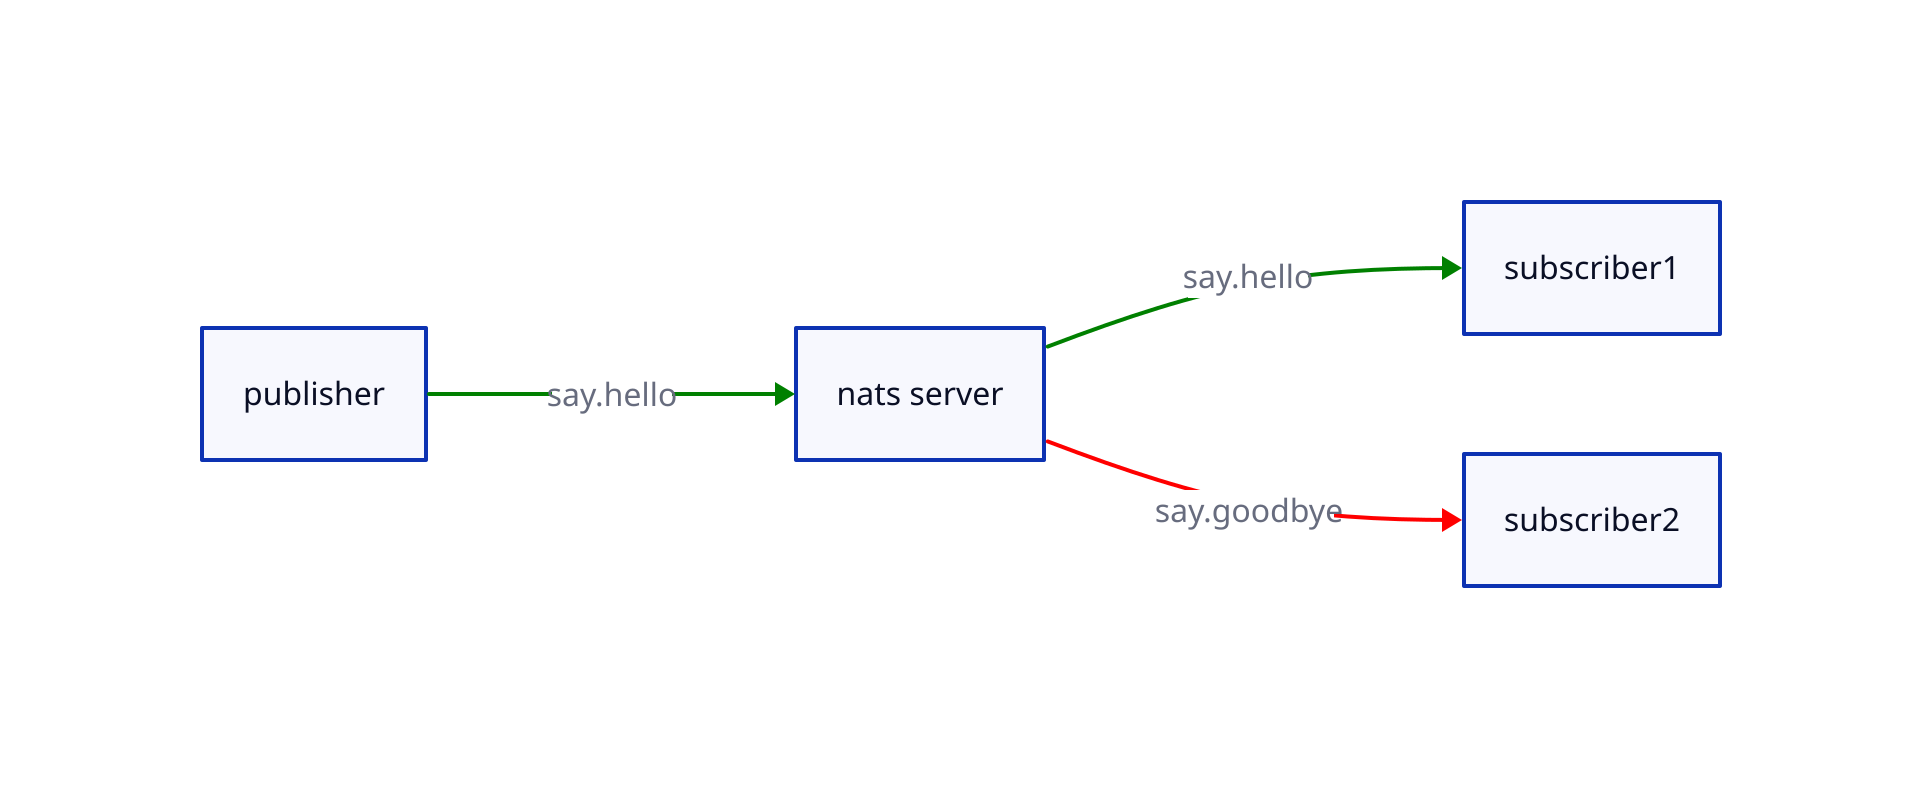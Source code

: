 direction: right
publisher -> nats server: say.hello

nats server -> subscriber1: say.hello
nats server -> subscriber2: say.goodbye

(publisher -> nats server)[0].style.stroke: green
(nats server -> subscriber1)[0].style.stroke: green
(nats server -> subscriber2)[0].style.stroke: red